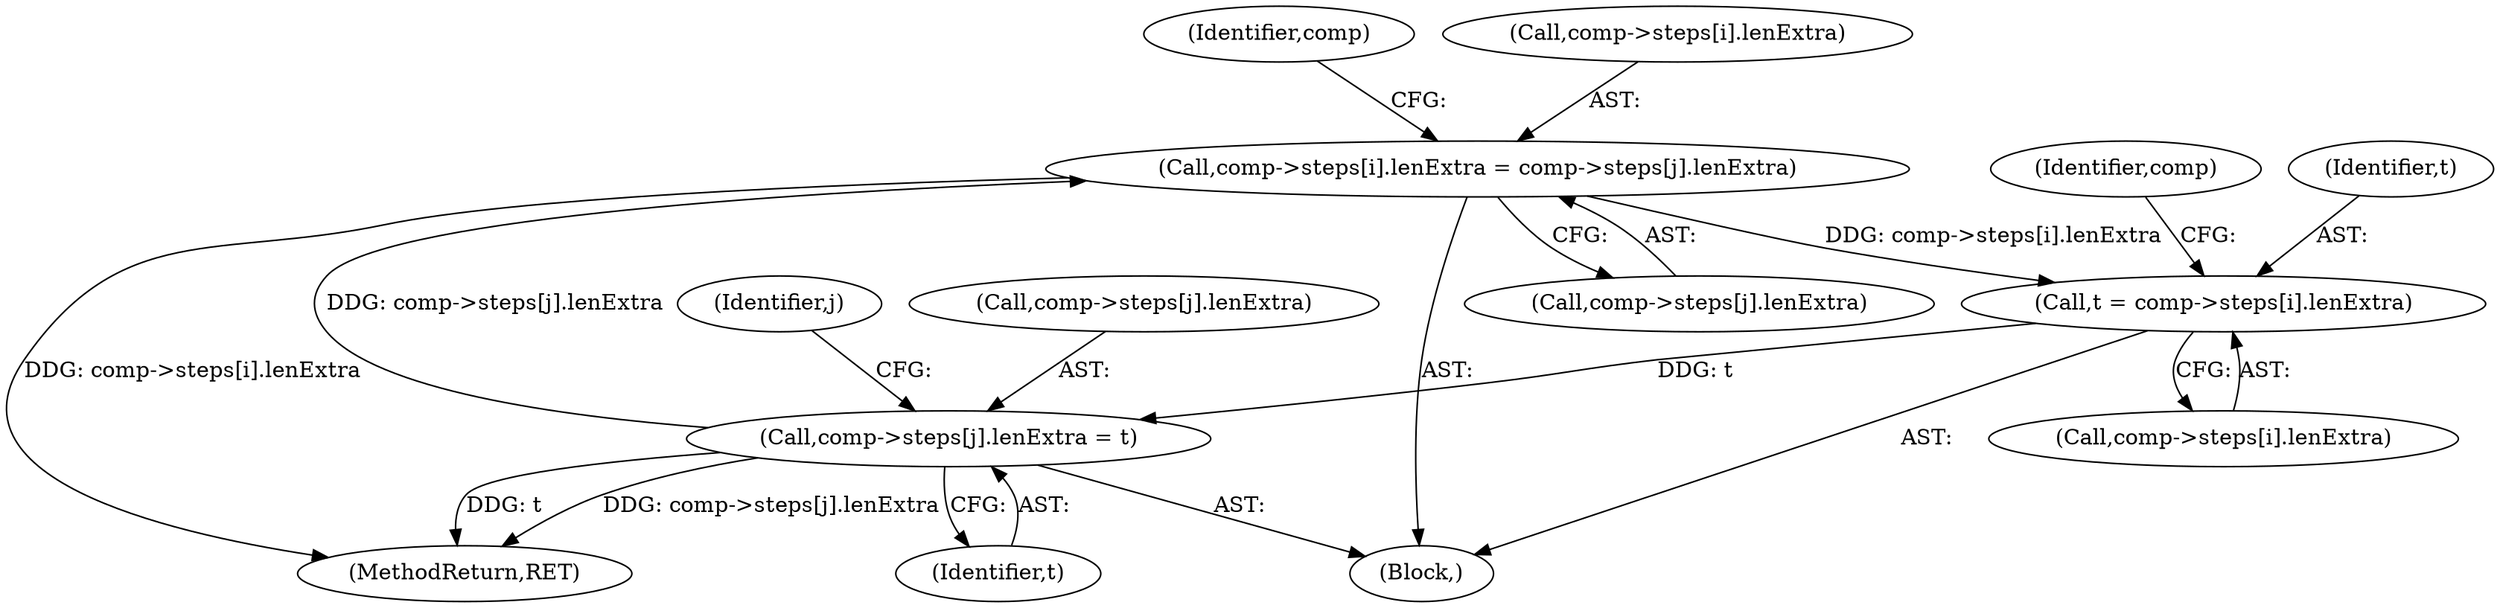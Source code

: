 digraph "0_Chrome_96dbafe288dbe2f0cc45fa3c39daf6d0c37acbab_26@array" {
"1000366" [label="(Call,comp->steps[i].lenExtra = comp->steps[j].lenExtra)"];
"1000381" [label="(Call,comp->steps[j].lenExtra = t)"];
"1000357" [label="(Call,t = comp->steps[i].lenExtra)"];
"1000366" [label="(Call,comp->steps[i].lenExtra = comp->steps[j].lenExtra)"];
"1000486" [label="(MethodReturn,RET)"];
"1000391" [label="(Identifier,j)"];
"1000374" [label="(Call,comp->steps[j].lenExtra)"];
"1000382" [label="(Call,comp->steps[j].lenExtra)"];
"1000121" [label="(Block,)"];
"1000366" [label="(Call,comp->steps[i].lenExtra = comp->steps[j].lenExtra)"];
"1000357" [label="(Call,t = comp->steps[i].lenExtra)"];
"1000389" [label="(Identifier,t)"];
"1000370" [label="(Identifier,comp)"];
"1000385" [label="(Identifier,comp)"];
"1000381" [label="(Call,comp->steps[j].lenExtra = t)"];
"1000359" [label="(Call,comp->steps[i].lenExtra)"];
"1000358" [label="(Identifier,t)"];
"1000367" [label="(Call,comp->steps[i].lenExtra)"];
"1000366" -> "1000121"  [label="AST: "];
"1000366" -> "1000374"  [label="CFG: "];
"1000367" -> "1000366"  [label="AST: "];
"1000374" -> "1000366"  [label="AST: "];
"1000385" -> "1000366"  [label="CFG: "];
"1000366" -> "1000486"  [label="DDG: comp->steps[i].lenExtra"];
"1000366" -> "1000357"  [label="DDG: comp->steps[i].lenExtra"];
"1000381" -> "1000366"  [label="DDG: comp->steps[j].lenExtra"];
"1000381" -> "1000121"  [label="AST: "];
"1000381" -> "1000389"  [label="CFG: "];
"1000382" -> "1000381"  [label="AST: "];
"1000389" -> "1000381"  [label="AST: "];
"1000391" -> "1000381"  [label="CFG: "];
"1000381" -> "1000486"  [label="DDG: t"];
"1000381" -> "1000486"  [label="DDG: comp->steps[j].lenExtra"];
"1000357" -> "1000381"  [label="DDG: t"];
"1000357" -> "1000121"  [label="AST: "];
"1000357" -> "1000359"  [label="CFG: "];
"1000358" -> "1000357"  [label="AST: "];
"1000359" -> "1000357"  [label="AST: "];
"1000370" -> "1000357"  [label="CFG: "];
}
